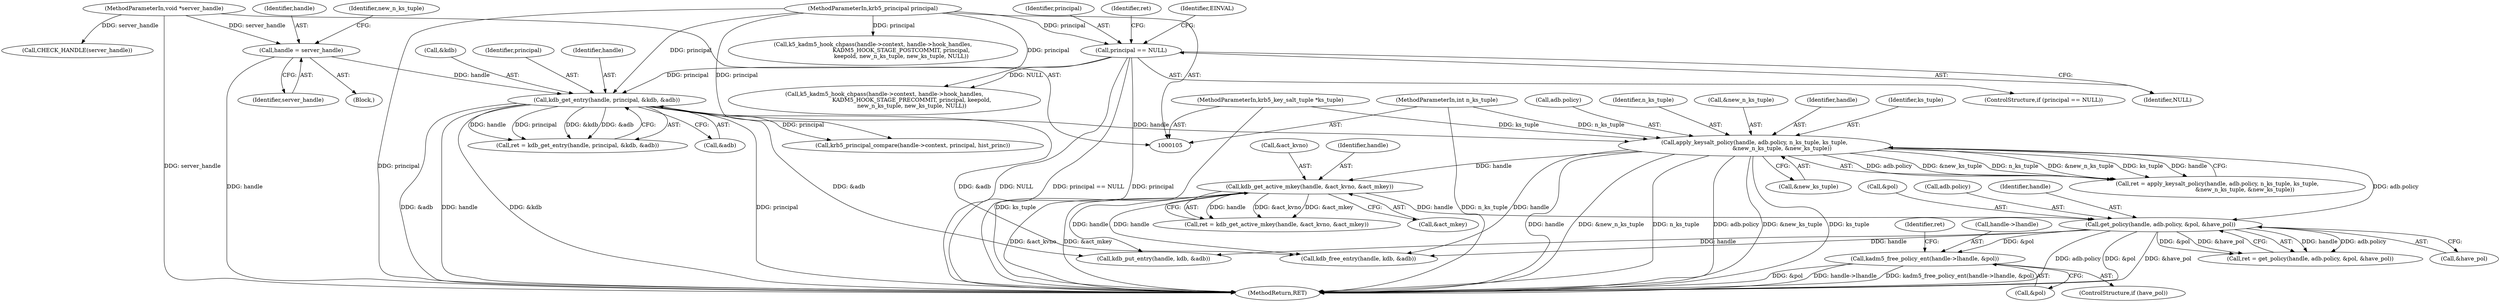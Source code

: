 digraph "0_krb5_af0ed4df4dfae762ab5fb605f5a0c8f59cb4f6ca@API" {
"1000431" [label="(Call,kadm5_free_policy_ent(handle->lhandle, &pol))"];
"1000260" [label="(Call,get_policy(handle, adb.policy, &pol, &have_pol))"];
"1000201" [label="(Call,kdb_get_active_mkey(handle, &act_kvno, &act_mkey))"];
"1000170" [label="(Call,apply_keysalt_policy(handle, adb.policy, n_ks_tuple, ks_tuple,\n                               &new_n_ks_tuple, &new_ks_tuple))"];
"1000159" [label="(Call,kdb_get_entry(handle, principal, &kdb, &adb))"];
"1000125" [label="(Call,handle = server_handle)"];
"1000106" [label="(MethodParameterIn,void *server_handle)"];
"1000151" [label="(Call,principal == NULL)"];
"1000107" [label="(MethodParameterIn,krb5_principal principal)"];
"1000109" [label="(MethodParameterIn,int n_ks_tuple)"];
"1000110" [label="(MethodParameterIn,krb5_key_salt_tuple *ks_tuple)"];
"1000158" [label="(Identifier,ret)"];
"1000172" [label="(Call,adb.policy)"];
"1000185" [label="(Call,krb5_principal_compare(handle->context, principal, hist_princ))"];
"1000424" [label="(Call,kdb_free_entry(handle, kdb, &adb))"];
"1000397" [label="(Call,kdb_put_entry(handle, kdb, &adb))"];
"1000199" [label="(Call,ret = kdb_get_active_mkey(handle, &act_kvno, &act_mkey))"];
"1000265" [label="(Call,&pol)"];
"1000113" [label="(Block,)"];
"1000431" [label="(Call,kadm5_free_policy_ent(handle->lhandle, &pol))"];
"1000175" [label="(Identifier,n_ks_tuple)"];
"1000435" [label="(Call,&pol)"];
"1000126" [label="(Identifier,handle)"];
"1000106" [label="(MethodParameterIn,void *server_handle)"];
"1000262" [label="(Call,adb.policy)"];
"1000205" [label="(Call,&act_mkey)"];
"1000150" [label="(ControlStructure,if (principal == NULL))"];
"1000177" [label="(Call,&new_n_ks_tuple)"];
"1000179" [label="(Call,&new_ks_tuple)"];
"1000144" [label="(Call,CHECK_HANDLE(server_handle))"];
"1000261" [label="(Identifier,handle)"];
"1000155" [label="(Identifier,EINVAL)"];
"1000429" [label="(ControlStructure,if (have_pol))"];
"1000171" [label="(Identifier,handle)"];
"1000162" [label="(Call,&kdb)"];
"1000438" [label="(Identifier,ret)"];
"1000151" [label="(Call,principal == NULL)"];
"1000110" [label="(MethodParameterIn,krb5_key_salt_tuple *ks_tuple)"];
"1000378" [label="(Call,k5_kadm5_hook_chpass(handle->context, handle->hook_handles,\n                               KADM5_HOOK_STAGE_PRECOMMIT, principal, keepold,\n                               new_n_ks_tuple, new_ks_tuple, NULL))"];
"1000405" [label="(Call,k5_kadm5_hook_chpass(handle->context, handle->hook_handles,\n                                KADM5_HOOK_STAGE_POSTCOMMIT, principal,\n                                keepold, new_n_ks_tuple, new_ks_tuple, NULL))"];
"1000202" [label="(Identifier,handle)"];
"1000201" [label="(Call,kdb_get_active_mkey(handle, &act_kvno, &act_mkey))"];
"1000432" [label="(Call,handle->lhandle)"];
"1000168" [label="(Call,ret = apply_keysalt_policy(handle, adb.policy, n_ks_tuple, ks_tuple,\n                               &new_n_ks_tuple, &new_ks_tuple))"];
"1000125" [label="(Call,handle = server_handle)"];
"1000107" [label="(MethodParameterIn,krb5_principal principal)"];
"1000152" [label="(Identifier,principal)"];
"1000153" [label="(Identifier,NULL)"];
"1000159" [label="(Call,kdb_get_entry(handle, principal, &kdb, &adb))"];
"1000170" [label="(Call,apply_keysalt_policy(handle, adb.policy, n_ks_tuple, ks_tuple,\n                               &new_n_ks_tuple, &new_ks_tuple))"];
"1000161" [label="(Identifier,principal)"];
"1000157" [label="(Call,ret = kdb_get_entry(handle, principal, &kdb, &adb))"];
"1000176" [label="(Identifier,ks_tuple)"];
"1000260" [label="(Call,get_policy(handle, adb.policy, &pol, &have_pol))"];
"1000258" [label="(Call,ret = get_policy(handle, adb.policy, &pol, &have_pol))"];
"1000164" [label="(Call,&adb)"];
"1000267" [label="(Call,&have_pol)"];
"1000439" [label="(MethodReturn,RET)"];
"1000109" [label="(MethodParameterIn,int n_ks_tuple)"];
"1000127" [label="(Identifier,server_handle)"];
"1000203" [label="(Call,&act_kvno)"];
"1000132" [label="(Identifier,new_n_ks_tuple)"];
"1000160" [label="(Identifier,handle)"];
"1000431" -> "1000429"  [label="AST: "];
"1000431" -> "1000435"  [label="CFG: "];
"1000432" -> "1000431"  [label="AST: "];
"1000435" -> "1000431"  [label="AST: "];
"1000438" -> "1000431"  [label="CFG: "];
"1000431" -> "1000439"  [label="DDG: handle->lhandle"];
"1000431" -> "1000439"  [label="DDG: kadm5_free_policy_ent(handle->lhandle, &pol)"];
"1000431" -> "1000439"  [label="DDG: &pol"];
"1000260" -> "1000431"  [label="DDG: &pol"];
"1000260" -> "1000258"  [label="AST: "];
"1000260" -> "1000267"  [label="CFG: "];
"1000261" -> "1000260"  [label="AST: "];
"1000262" -> "1000260"  [label="AST: "];
"1000265" -> "1000260"  [label="AST: "];
"1000267" -> "1000260"  [label="AST: "];
"1000258" -> "1000260"  [label="CFG: "];
"1000260" -> "1000439"  [label="DDG: &pol"];
"1000260" -> "1000439"  [label="DDG: &have_pol"];
"1000260" -> "1000439"  [label="DDG: adb.policy"];
"1000260" -> "1000258"  [label="DDG: handle"];
"1000260" -> "1000258"  [label="DDG: adb.policy"];
"1000260" -> "1000258"  [label="DDG: &pol"];
"1000260" -> "1000258"  [label="DDG: &have_pol"];
"1000201" -> "1000260"  [label="DDG: handle"];
"1000170" -> "1000260"  [label="DDG: adb.policy"];
"1000260" -> "1000397"  [label="DDG: handle"];
"1000260" -> "1000424"  [label="DDG: handle"];
"1000201" -> "1000199"  [label="AST: "];
"1000201" -> "1000205"  [label="CFG: "];
"1000202" -> "1000201"  [label="AST: "];
"1000203" -> "1000201"  [label="AST: "];
"1000205" -> "1000201"  [label="AST: "];
"1000199" -> "1000201"  [label="CFG: "];
"1000201" -> "1000439"  [label="DDG: &act_kvno"];
"1000201" -> "1000439"  [label="DDG: &act_mkey"];
"1000201" -> "1000199"  [label="DDG: handle"];
"1000201" -> "1000199"  [label="DDG: &act_kvno"];
"1000201" -> "1000199"  [label="DDG: &act_mkey"];
"1000170" -> "1000201"  [label="DDG: handle"];
"1000201" -> "1000397"  [label="DDG: handle"];
"1000201" -> "1000424"  [label="DDG: handle"];
"1000170" -> "1000168"  [label="AST: "];
"1000170" -> "1000179"  [label="CFG: "];
"1000171" -> "1000170"  [label="AST: "];
"1000172" -> "1000170"  [label="AST: "];
"1000175" -> "1000170"  [label="AST: "];
"1000176" -> "1000170"  [label="AST: "];
"1000177" -> "1000170"  [label="AST: "];
"1000179" -> "1000170"  [label="AST: "];
"1000168" -> "1000170"  [label="CFG: "];
"1000170" -> "1000439"  [label="DDG: adb.policy"];
"1000170" -> "1000439"  [label="DDG: &new_ks_tuple"];
"1000170" -> "1000439"  [label="DDG: ks_tuple"];
"1000170" -> "1000439"  [label="DDG: handle"];
"1000170" -> "1000439"  [label="DDG: &new_n_ks_tuple"];
"1000170" -> "1000439"  [label="DDG: n_ks_tuple"];
"1000170" -> "1000168"  [label="DDG: adb.policy"];
"1000170" -> "1000168"  [label="DDG: &new_ks_tuple"];
"1000170" -> "1000168"  [label="DDG: n_ks_tuple"];
"1000170" -> "1000168"  [label="DDG: &new_n_ks_tuple"];
"1000170" -> "1000168"  [label="DDG: ks_tuple"];
"1000170" -> "1000168"  [label="DDG: handle"];
"1000159" -> "1000170"  [label="DDG: handle"];
"1000109" -> "1000170"  [label="DDG: n_ks_tuple"];
"1000110" -> "1000170"  [label="DDG: ks_tuple"];
"1000170" -> "1000424"  [label="DDG: handle"];
"1000159" -> "1000157"  [label="AST: "];
"1000159" -> "1000164"  [label="CFG: "];
"1000160" -> "1000159"  [label="AST: "];
"1000161" -> "1000159"  [label="AST: "];
"1000162" -> "1000159"  [label="AST: "];
"1000164" -> "1000159"  [label="AST: "];
"1000157" -> "1000159"  [label="CFG: "];
"1000159" -> "1000439"  [label="DDG: &adb"];
"1000159" -> "1000439"  [label="DDG: handle"];
"1000159" -> "1000439"  [label="DDG: &kdb"];
"1000159" -> "1000439"  [label="DDG: principal"];
"1000159" -> "1000157"  [label="DDG: handle"];
"1000159" -> "1000157"  [label="DDG: principal"];
"1000159" -> "1000157"  [label="DDG: &kdb"];
"1000159" -> "1000157"  [label="DDG: &adb"];
"1000125" -> "1000159"  [label="DDG: handle"];
"1000151" -> "1000159"  [label="DDG: principal"];
"1000107" -> "1000159"  [label="DDG: principal"];
"1000159" -> "1000185"  [label="DDG: principal"];
"1000159" -> "1000397"  [label="DDG: &adb"];
"1000159" -> "1000424"  [label="DDG: &adb"];
"1000125" -> "1000113"  [label="AST: "];
"1000125" -> "1000127"  [label="CFG: "];
"1000126" -> "1000125"  [label="AST: "];
"1000127" -> "1000125"  [label="AST: "];
"1000132" -> "1000125"  [label="CFG: "];
"1000125" -> "1000439"  [label="DDG: handle"];
"1000106" -> "1000125"  [label="DDG: server_handle"];
"1000106" -> "1000105"  [label="AST: "];
"1000106" -> "1000439"  [label="DDG: server_handle"];
"1000106" -> "1000144"  [label="DDG: server_handle"];
"1000151" -> "1000150"  [label="AST: "];
"1000151" -> "1000153"  [label="CFG: "];
"1000152" -> "1000151"  [label="AST: "];
"1000153" -> "1000151"  [label="AST: "];
"1000155" -> "1000151"  [label="CFG: "];
"1000158" -> "1000151"  [label="CFG: "];
"1000151" -> "1000439"  [label="DDG: principal == NULL"];
"1000151" -> "1000439"  [label="DDG: principal"];
"1000151" -> "1000439"  [label="DDG: NULL"];
"1000107" -> "1000151"  [label="DDG: principal"];
"1000151" -> "1000378"  [label="DDG: NULL"];
"1000107" -> "1000105"  [label="AST: "];
"1000107" -> "1000439"  [label="DDG: principal"];
"1000107" -> "1000185"  [label="DDG: principal"];
"1000107" -> "1000378"  [label="DDG: principal"];
"1000107" -> "1000405"  [label="DDG: principal"];
"1000109" -> "1000105"  [label="AST: "];
"1000109" -> "1000439"  [label="DDG: n_ks_tuple"];
"1000110" -> "1000105"  [label="AST: "];
"1000110" -> "1000439"  [label="DDG: ks_tuple"];
}

